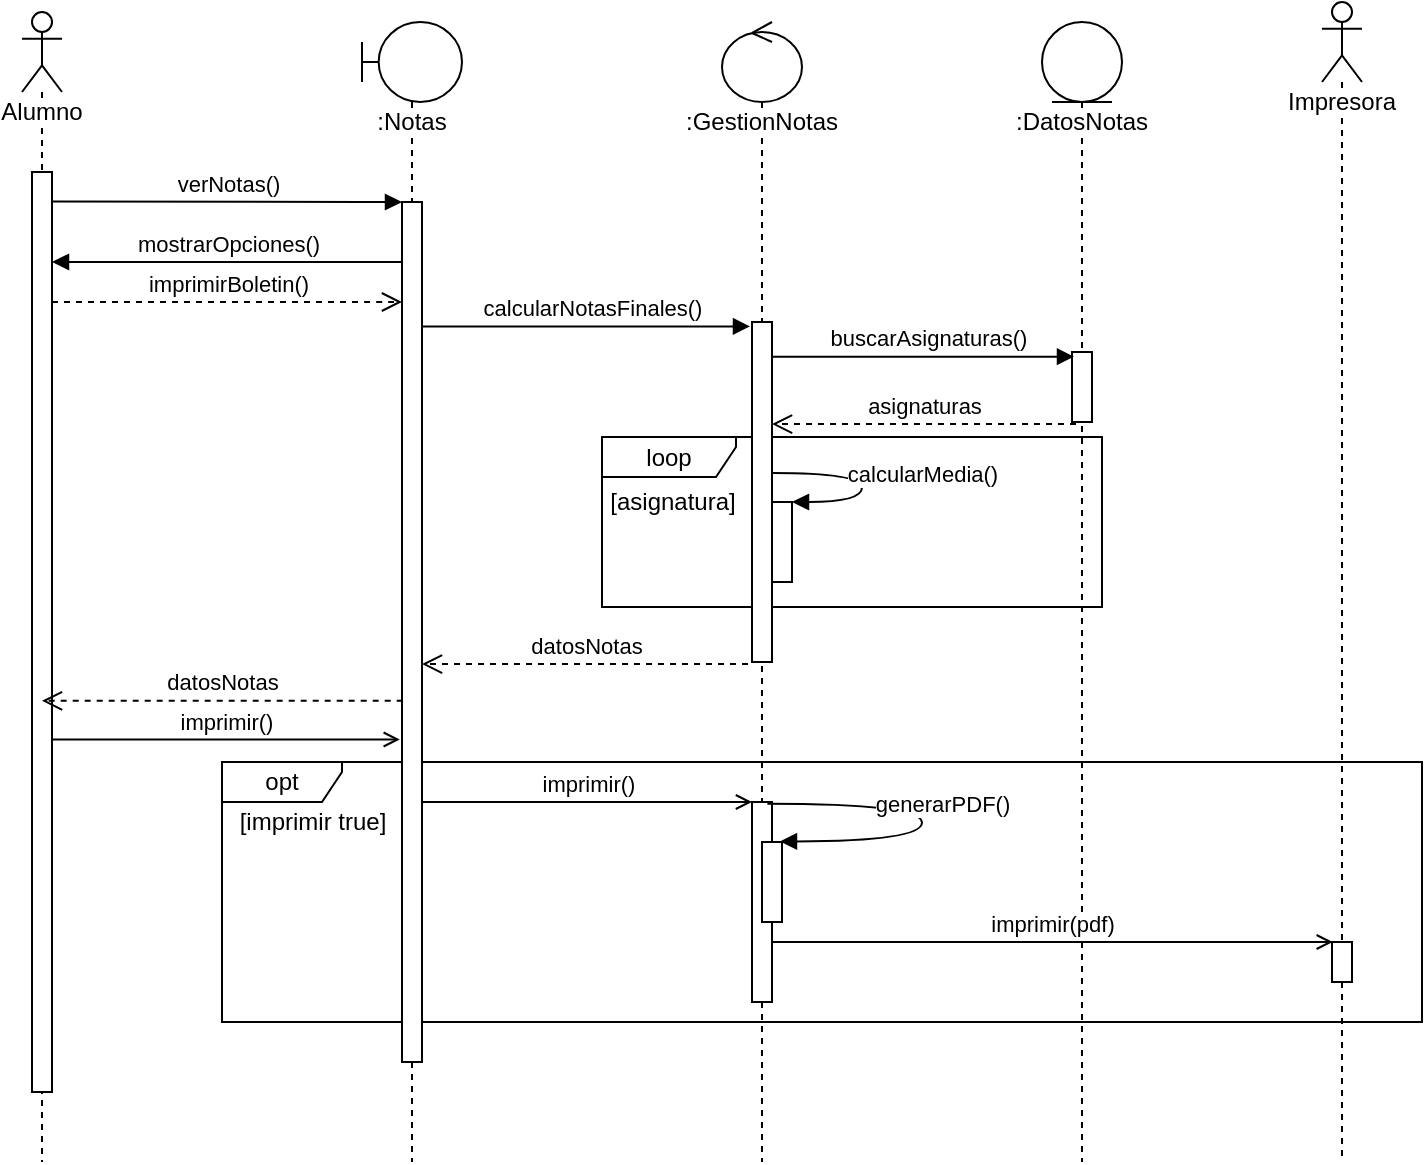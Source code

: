 <mxfile version="12.6.5" type="device" pages="3"><diagram id="PI167WKQKu4O7Ib9O8FE" name="Imprimir Boletín"><mxGraphModel dx="852" dy="494" grid="1" gridSize="10" guides="1" tooltips="1" connect="1" arrows="1" fold="1" page="1" pageScale="1" pageWidth="827" pageHeight="1169" math="0" shadow="0"><root><mxCell id="0"/><mxCell id="1" parent="0"/><mxCell id="1tXpv2zoBGIH3VDV6ssq-49" value="opt" style="shape=umlFrame;whiteSpace=wrap;html=1;width=60;height=20;" parent="1" vertex="1"><mxGeometry x="230" y="400" width="600" height="130" as="geometry"/></mxCell><mxCell id="1tXpv2zoBGIH3VDV6ssq-40" value="loop" style="shape=umlFrame;whiteSpace=wrap;html=1;width=67;height=20;" parent="1" vertex="1"><mxGeometry x="420" y="237.5" width="250" height="85" as="geometry"/></mxCell><mxCell id="1tXpv2zoBGIH3VDV6ssq-25" value="Alumno" style="shape=umlLifeline;participant=umlActor;perimeter=lifelinePerimeter;whiteSpace=wrap;html=1;container=1;collapsible=0;recursiveResize=0;verticalAlign=top;spacingTop=36;labelBackgroundColor=#ffffff;outlineConnect=0;" parent="1" vertex="1"><mxGeometry x="130" y="25" width="20" height="575" as="geometry"/></mxCell><mxCell id="1tXpv2zoBGIH3VDV6ssq-30" value="" style="html=1;points=[];perimeter=orthogonalPerimeter;" parent="1tXpv2zoBGIH3VDV6ssq-25" vertex="1"><mxGeometry x="5" y="80" width="10" height="460" as="geometry"/></mxCell><mxCell id="1tXpv2zoBGIH3VDV6ssq-26" value="Impresora" style="shape=umlLifeline;participant=umlActor;perimeter=lifelinePerimeter;whiteSpace=wrap;html=1;container=1;collapsible=0;recursiveResize=0;verticalAlign=top;spacingTop=36;labelBackgroundColor=#ffffff;outlineConnect=0;" parent="1" vertex="1"><mxGeometry x="780" y="20" width="20" height="580" as="geometry"/></mxCell><mxCell id="1tXpv2zoBGIH3VDV6ssq-53" value="" style="html=1;points=[];perimeter=orthogonalPerimeter;" parent="1tXpv2zoBGIH3VDV6ssq-26" vertex="1"><mxGeometry x="5" y="470" width="10" height="20" as="geometry"/></mxCell><mxCell id="1tXpv2zoBGIH3VDV6ssq-27" value=":Notas" style="shape=umlLifeline;participant=umlBoundary;perimeter=lifelinePerimeter;whiteSpace=wrap;html=1;container=1;collapsible=0;recursiveResize=0;verticalAlign=top;spacingTop=36;labelBackgroundColor=#ffffff;outlineConnect=0;" parent="1" vertex="1"><mxGeometry x="300" y="30" width="50" height="570" as="geometry"/></mxCell><mxCell id="1tXpv2zoBGIH3VDV6ssq-31" value="" style="html=1;points=[];perimeter=orthogonalPerimeter;" parent="1tXpv2zoBGIH3VDV6ssq-27" vertex="1"><mxGeometry x="20" y="90" width="10" height="430" as="geometry"/></mxCell><mxCell id="1tXpv2zoBGIH3VDV6ssq-28" value=":GestionNotas" style="shape=umlLifeline;participant=umlControl;perimeter=lifelinePerimeter;whiteSpace=wrap;html=1;container=1;collapsible=0;recursiveResize=0;verticalAlign=top;spacingTop=36;labelBackgroundColor=#ffffff;outlineConnect=0;" parent="1" vertex="1"><mxGeometry x="480" y="30" width="40" height="570" as="geometry"/></mxCell><mxCell id="1tXpv2zoBGIH3VDV6ssq-35" value="" style="html=1;points=[];perimeter=orthogonalPerimeter;" parent="1tXpv2zoBGIH3VDV6ssq-28" vertex="1"><mxGeometry x="15" y="150" width="10" height="170" as="geometry"/></mxCell><mxCell id="1tXpv2zoBGIH3VDV6ssq-42" value="" style="html=1;points=[];perimeter=orthogonalPerimeter;" parent="1tXpv2zoBGIH3VDV6ssq-28" vertex="1"><mxGeometry x="25" y="240" width="10" height="40" as="geometry"/></mxCell><mxCell id="1tXpv2zoBGIH3VDV6ssq-43" value="calcularMedia()" style="html=1;verticalAlign=bottom;endArrow=block;exitX=1.029;exitY=0.444;exitDx=0;exitDy=0;exitPerimeter=0;edgeStyle=orthogonalEdgeStyle;curved=1;" parent="1tXpv2zoBGIH3VDV6ssq-28" source="1tXpv2zoBGIH3VDV6ssq-35" target="1tXpv2zoBGIH3VDV6ssq-42" edge="1"><mxGeometry x="0.257" y="-30" width="80" relative="1" as="geometry"><mxPoint x="-96" y="231" as="sourcePoint"/><mxPoint x="-390" y="430" as="targetPoint"/><Array as="points"><mxPoint x="70" y="225"/><mxPoint x="70" y="240"/></Array><mxPoint x="30" y="25" as="offset"/></mxGeometry></mxCell><mxCell id="1tXpv2zoBGIH3VDV6ssq-51" value="" style="html=1;points=[];perimeter=orthogonalPerimeter;" parent="1tXpv2zoBGIH3VDV6ssq-28" vertex="1"><mxGeometry x="15" y="390" width="10" height="100" as="geometry"/></mxCell><mxCell id="1tXpv2zoBGIH3VDV6ssq-29" value=":DatosNotas" style="shape=umlLifeline;participant=umlEntity;perimeter=lifelinePerimeter;whiteSpace=wrap;html=1;container=1;collapsible=0;recursiveResize=0;verticalAlign=top;spacingTop=36;labelBackgroundColor=#ffffff;outlineConnect=0;" parent="1" vertex="1"><mxGeometry x="640" y="30" width="40" height="570" as="geometry"/></mxCell><mxCell id="1tXpv2zoBGIH3VDV6ssq-37" value="" style="html=1;points=[];perimeter=orthogonalPerimeter;" parent="1tXpv2zoBGIH3VDV6ssq-29" vertex="1"><mxGeometry x="15" y="165" width="10" height="35" as="geometry"/></mxCell><mxCell id="1tXpv2zoBGIH3VDV6ssq-32" value="verNotas()" style="html=1;verticalAlign=bottom;endArrow=block;exitX=1.006;exitY=0.032;exitDx=0;exitDy=0;exitPerimeter=0;" parent="1" source="1tXpv2zoBGIH3VDV6ssq-30" target="1tXpv2zoBGIH3VDV6ssq-31" edge="1"><mxGeometry width="80" relative="1" as="geometry"><mxPoint x="10" y="460" as="sourcePoint"/><mxPoint x="195" y="118" as="targetPoint"/><Array as="points"><mxPoint x="310" y="120"/></Array></mxGeometry></mxCell><mxCell id="1tXpv2zoBGIH3VDV6ssq-33" value="mostrarOpciones()" style="html=1;verticalAlign=bottom;endArrow=block;" parent="1" source="1tXpv2zoBGIH3VDV6ssq-31" target="1tXpv2zoBGIH3VDV6ssq-30" edge="1"><mxGeometry width="80" relative="1" as="geometry"><mxPoint x="10" y="460" as="sourcePoint"/><mxPoint x="90" y="460" as="targetPoint"/><Array as="points"><mxPoint x="320" y="150"/></Array></mxGeometry></mxCell><mxCell id="1tXpv2zoBGIH3VDV6ssq-34" value="imprimirBoletin()" style="html=1;verticalAlign=bottom;endArrow=open;dashed=1;endSize=8;" parent="1" source="1tXpv2zoBGIH3VDV6ssq-30" target="1tXpv2zoBGIH3VDV6ssq-31" edge="1"><mxGeometry relative="1" as="geometry"><mxPoint x="90" y="460" as="sourcePoint"/><mxPoint x="10" y="460" as="targetPoint"/><Array as="points"><mxPoint x="310" y="170"/></Array></mxGeometry></mxCell><mxCell id="1tXpv2zoBGIH3VDV6ssq-36" value="calcularNotasFinales()" style="html=1;verticalAlign=bottom;endArrow=block;entryX=-0.1;entryY=0.013;entryDx=0;entryDy=0;entryPerimeter=0;" parent="1" source="1tXpv2zoBGIH3VDV6ssq-31" target="1tXpv2zoBGIH3VDV6ssq-35" edge="1"><mxGeometry x="0.035" width="80" relative="1" as="geometry"><mxPoint x="10" y="460" as="sourcePoint"/><mxPoint x="90" y="460" as="targetPoint"/><mxPoint as="offset"/></mxGeometry></mxCell><mxCell id="1tXpv2zoBGIH3VDV6ssq-38" value="buscarAsignaturas()" style="html=1;verticalAlign=bottom;endArrow=block;entryX=0.1;entryY=0.067;entryDx=0;entryDy=0;entryPerimeter=0;" parent="1" source="1tXpv2zoBGIH3VDV6ssq-35" target="1tXpv2zoBGIH3VDV6ssq-37" edge="1"><mxGeometry x="0.035" width="80" relative="1" as="geometry"><mxPoint x="380" y="200.0" as="sourcePoint"/><mxPoint x="554" y="200.0" as="targetPoint"/><mxPoint as="offset"/></mxGeometry></mxCell><mxCell id="1tXpv2zoBGIH3VDV6ssq-39" value="asignaturas" style="html=1;verticalAlign=bottom;endArrow=open;dashed=1;endSize=8;exitX=0.2;exitY=1.029;exitDx=0;exitDy=0;exitPerimeter=0;" parent="1" source="1tXpv2zoBGIH3VDV6ssq-37" target="1tXpv2zoBGIH3VDV6ssq-35" edge="1"><mxGeometry relative="1" as="geometry"><mxPoint x="90" y="460" as="sourcePoint"/><mxPoint x="10" y="460" as="targetPoint"/></mxGeometry></mxCell><mxCell id="1tXpv2zoBGIH3VDV6ssq-41" value="[asignatura]" style="text;html=1;align=center;verticalAlign=middle;resizable=0;points=[];autosize=1;" parent="1" vertex="1"><mxGeometry x="415" y="260" width="80" height="20" as="geometry"/></mxCell><mxCell id="1tXpv2zoBGIH3VDV6ssq-44" value="datosNotas" style="html=1;verticalAlign=bottom;endArrow=open;dashed=1;endSize=8;exitX=-0.2;exitY=1.006;exitDx=0;exitDy=0;exitPerimeter=0;" parent="1" source="1tXpv2zoBGIH3VDV6ssq-35" target="1tXpv2zoBGIH3VDV6ssq-31" edge="1"><mxGeometry relative="1" as="geometry"><mxPoint x="90" y="460" as="sourcePoint"/><mxPoint x="10" y="460" as="targetPoint"/></mxGeometry></mxCell><mxCell id="1tXpv2zoBGIH3VDV6ssq-45" value="datosNotas" style="html=1;verticalAlign=bottom;endArrow=open;dashed=1;endSize=8;exitX=0.035;exitY=0.58;exitDx=0;exitDy=0;exitPerimeter=0;" parent="1" source="1tXpv2zoBGIH3VDV6ssq-31" target="1tXpv2zoBGIH3VDV6ssq-25" edge="1"><mxGeometry relative="1" as="geometry"><mxPoint x="193" y="361.02" as="sourcePoint"/><mxPoint x="20" y="361.02" as="targetPoint"/></mxGeometry></mxCell><mxCell id="1tXpv2zoBGIH3VDV6ssq-46" value="imprimir()" style="html=1;verticalAlign=bottom;endArrow=open;endFill=0;entryX=-0.11;entryY=0.625;entryDx=0;entryDy=0;entryPerimeter=0;" parent="1" source="1tXpv2zoBGIH3VDV6ssq-30" target="1tXpv2zoBGIH3VDV6ssq-31" edge="1"><mxGeometry width="80" relative="1" as="geometry"><mxPoint x="10" y="510" as="sourcePoint"/><mxPoint x="90" y="510" as="targetPoint"/></mxGeometry></mxCell><mxCell id="1tXpv2zoBGIH3VDV6ssq-50" value="[imprimir true]" style="text;html=1;align=center;verticalAlign=middle;resizable=0;points=[];autosize=1;" parent="1" vertex="1"><mxGeometry x="230" y="420" width="90" height="20" as="geometry"/></mxCell><mxCell id="1tXpv2zoBGIH3VDV6ssq-52" value="imprimir()" style="html=1;verticalAlign=bottom;endArrow=open;endFill=0;" parent="1" source="1tXpv2zoBGIH3VDV6ssq-31" edge="1"><mxGeometry width="80" relative="1" as="geometry"><mxPoint x="321.82" y="420.0" as="sourcePoint"/><mxPoint x="495" y="420.0" as="targetPoint"/></mxGeometry></mxCell><mxCell id="1tXpv2zoBGIH3VDV6ssq-54" value="imprimir(pdf)" style="html=1;verticalAlign=bottom;endArrow=open;entryX=0.04;entryY=0;entryDx=0;entryDy=0;entryPerimeter=0;endFill=0;" parent="1" source="1tXpv2zoBGIH3VDV6ssq-51" target="1tXpv2zoBGIH3VDV6ssq-53" edge="1"><mxGeometry width="80" relative="1" as="geometry"><mxPoint x="615" y="430" as="sourcePoint"/><mxPoint x="780" y="430" as="targetPoint"/></mxGeometry></mxCell><mxCell id="1tXpv2zoBGIH3VDV6ssq-55" value="" style="html=1;points=[];perimeter=orthogonalPerimeter;" parent="1" vertex="1"><mxGeometry x="500" y="440" width="10" height="40" as="geometry"/></mxCell><mxCell id="1tXpv2zoBGIH3VDV6ssq-57" value="generarPDF()" style="html=1;verticalAlign=bottom;endArrow=block;edgeStyle=orthogonalEdgeStyle;curved=1;exitX=0.771;exitY=0.009;exitDx=0;exitDy=0;exitPerimeter=0;entryX=0.9;entryY=-0.007;entryDx=0;entryDy=0;entryPerimeter=0;" parent="1" source="1tXpv2zoBGIH3VDV6ssq-51" target="1tXpv2zoBGIH3VDV6ssq-55" edge="1"><mxGeometry x="-0.075" y="-13" width="80" relative="1" as="geometry"><mxPoint x="510" y="620" as="sourcePoint"/><mxPoint x="590" y="620" as="targetPoint"/><Array as="points"><mxPoint x="580" y="421"/><mxPoint x="580" y="440"/></Array><mxPoint x="23" y="9" as="offset"/></mxGeometry></mxCell></root></mxGraphModel></diagram><diagram id="XgOnHnHGEoxFVU4pF57Y" name="Opciones de crédito"><mxGraphModel dx="528" dy="243" grid="1" gridSize="10" guides="1" tooltips="1" connect="1" arrows="1" fold="1" page="1" pageScale="1" pageWidth="827" pageHeight="1169" math="0" shadow="0"><root><mxCell id="hey8quAZrdMlE6MjFuI3-0"/><mxCell id="hey8quAZrdMlE6MjFuI3-1" parent="hey8quAZrdMlE6MjFuI3-0"/><mxCell id="hey8quAZrdMlE6MjFuI3-14" value="alt" style="shape=umlFrame;whiteSpace=wrap;html=1;width=60;height=20;fillColor=#0050ef;strokeColor=#001DBC;fontColor=#ffffff;" parent="hey8quAZrdMlE6MjFuI3-1" vertex="1"><mxGeometry x="20" y="180" width="770" height="260" as="geometry"/></mxCell><mxCell id="hey8quAZrdMlE6MjFuI3-21" value="alt" style="shape=umlFrame;whiteSpace=wrap;html=1;width=70;height=15;fillColor=#008a00;strokeColor=#005700;fontColor=#ffffff;" parent="hey8quAZrdMlE6MjFuI3-1" vertex="1"><mxGeometry x="30" y="240" width="430" height="120" as="geometry"/></mxCell><mxCell id="hey8quAZrdMlE6MjFuI3-2" value="Usuario" style="shape=umlLifeline;participant=umlActor;perimeter=lifelinePerimeter;whiteSpace=wrap;html=1;container=1;collapsible=0;recursiveResize=0;verticalAlign=top;spacingTop=36;labelBackgroundColor=#ffffff;outlineConnect=0;" parent="hey8quAZrdMlE6MjFuI3-1" vertex="1"><mxGeometry x="130" y="40" width="20" height="520" as="geometry"/></mxCell><mxCell id="hey8quAZrdMlE6MjFuI3-6" value="" style="html=1;points=[];perimeter=orthogonalPerimeter;" parent="hey8quAZrdMlE6MjFuI3-2" vertex="1"><mxGeometry x="5" y="80" width="10" height="350" as="geometry"/></mxCell><mxCell id="hey8quAZrdMlE6MjFuI3-3" value="SolicitarCredito" style="shape=umlLifeline;participant=umlBoundary;perimeter=lifelinePerimeter;whiteSpace=wrap;html=1;container=1;collapsible=0;recursiveResize=0;verticalAlign=top;spacingTop=36;labelBackgroundColor=#ffffff;outlineConnect=0;" parent="hey8quAZrdMlE6MjFuI3-1" vertex="1"><mxGeometry x="240" y="40" width="50" height="520" as="geometry"/></mxCell><mxCell id="hey8quAZrdMlE6MjFuI3-7" value="" style="html=1;points=[];perimeter=orthogonalPerimeter;" parent="hey8quAZrdMlE6MjFuI3-3" vertex="1"><mxGeometry x="20" y="90" width="10" height="340" as="geometry"/></mxCell><mxCell id="hey8quAZrdMlE6MjFuI3-4" value=":GestorPrestamos" style="shape=umlLifeline;participant=umlControl;perimeter=lifelinePerimeter;whiteSpace=wrap;html=1;container=1;collapsible=0;recursiveResize=0;verticalAlign=top;spacingTop=36;labelBackgroundColor=#ffffff;outlineConnect=0;" parent="hey8quAZrdMlE6MjFuI3-1" vertex="1"><mxGeometry x="400" y="40" width="40" height="520" as="geometry"/></mxCell><mxCell id="hey8quAZrdMlE6MjFuI3-9" value="" style="html=1;points=[];perimeter=orthogonalPerimeter;" parent="hey8quAZrdMlE6MjFuI3-4" vertex="1"><mxGeometry x="15" y="100" width="10" height="310" as="geometry"/></mxCell><mxCell id="hey8quAZrdMlE6MjFuI3-5" value=":DatosCliente" style="shape=umlLifeline;participant=umlEntity;perimeter=lifelinePerimeter;whiteSpace=wrap;html=1;container=1;collapsible=0;recursiveResize=0;verticalAlign=top;spacingTop=36;labelBackgroundColor=#ffffff;outlineConnect=0;" parent="hey8quAZrdMlE6MjFuI3-1" vertex="1"><mxGeometry x="560" y="40" width="40" height="520" as="geometry"/></mxCell><mxCell id="hey8quAZrdMlE6MjFuI3-11" value="" style="html=1;points=[];perimeter=orthogonalPerimeter;" parent="hey8quAZrdMlE6MjFuI3-5" vertex="1"><mxGeometry x="15" y="110" width="10" height="20" as="geometry"/></mxCell><mxCell id="hey8quAZrdMlE6MjFuI3-8" value="solicitarCredito()" style="html=1;verticalAlign=bottom;endArrow=block;exitX=1.476;exitY=0.037;exitDx=0;exitDy=0;exitPerimeter=0;" parent="hey8quAZrdMlE6MjFuI3-1" source="hey8quAZrdMlE6MjFuI3-6" target="hey8quAZrdMlE6MjFuI3-7" edge="1"><mxGeometry width="80" relative="1" as="geometry"><mxPoint x="120" y="500" as="sourcePoint"/><mxPoint x="200" y="500" as="targetPoint"/></mxGeometry></mxCell><mxCell id="hey8quAZrdMlE6MjFuI3-10" value="buscarOpcionesMenu()" style="html=1;verticalAlign=bottom;endArrow=block;exitX=1.329;exitY=0.031;exitDx=0;exitDy=0;exitPerimeter=0;" parent="hey8quAZrdMlE6MjFuI3-1" source="hey8quAZrdMlE6MjFuI3-7" target="hey8quAZrdMlE6MjFuI3-9" edge="1"><mxGeometry width="80" relative="1" as="geometry"><mxPoint x="120" y="500" as="sourcePoint"/><mxPoint x="200" y="500" as="targetPoint"/></mxGeometry></mxCell><mxCell id="hey8quAZrdMlE6MjFuI3-12" value="verAntiguedad()" style="html=1;verticalAlign=bottom;endArrow=block;entryX=0.535;entryY=0.038;entryDx=0;entryDy=0;entryPerimeter=0;exitX=1.033;exitY=0.036;exitDx=0;exitDy=0;exitPerimeter=0;" parent="hey8quAZrdMlE6MjFuI3-1" source="hey8quAZrdMlE6MjFuI3-9" target="hey8quAZrdMlE6MjFuI3-11" edge="1"><mxGeometry width="80" relative="1" as="geometry"><mxPoint x="420" y="151" as="sourcePoint"/><mxPoint x="425" y="150.23" as="targetPoint"/></mxGeometry></mxCell><mxCell id="hey8quAZrdMlE6MjFuI3-13" value="antiguedad" style="html=1;verticalAlign=bottom;endArrow=open;dashed=1;endSize=8;exitX=0.653;exitY=1.019;exitDx=0;exitDy=0;exitPerimeter=0;" parent="hey8quAZrdMlE6MjFuI3-1" source="hey8quAZrdMlE6MjFuI3-11" target="hey8quAZrdMlE6MjFuI3-9" edge="1"><mxGeometry x="-0.086" relative="1" as="geometry"><mxPoint x="570" y="190" as="sourcePoint"/><mxPoint x="490" y="190" as="targetPoint"/><mxPoint as="offset"/></mxGeometry></mxCell><mxCell id="hey8quAZrdMlE6MjFuI3-15" value="[antiguedad &amp;lt; 10]" style="text;html=1;align=center;verticalAlign=middle;resizable=0;points=[];autosize=1;fillColor=#0050ef;strokeColor=#001DBC;fontColor=#ffffff;" parent="hey8quAZrdMlE6MjFuI3-1" vertex="1"><mxGeometry x="25" y="210" width="110" height="20" as="geometry"/></mxCell><mxCell id="hey8quAZrdMlE6MjFuI3-16" value="SistemaMorosos" style="shape=umlLifeline;participant=umlActor;perimeter=lifelinePerimeter;whiteSpace=wrap;html=1;container=1;collapsible=0;recursiveResize=0;verticalAlign=top;spacingTop=36;labelBackgroundColor=#ffffff;outlineConnect=0;" parent="hey8quAZrdMlE6MjFuI3-1" vertex="1"><mxGeometry x="740" y="40" width="20" height="520" as="geometry"/></mxCell><mxCell id="hey8quAZrdMlE6MjFuI3-17" value="" style="html=1;points=[];perimeter=orthogonalPerimeter;" parent="hey8quAZrdMlE6MjFuI3-16" vertex="1"><mxGeometry x="5" y="160" width="10" height="30" as="geometry"/></mxCell><mxCell id="hey8quAZrdMlE6MjFuI3-18" value="historialDeudas()" style="html=1;verticalAlign=bottom;endArrow=block;" parent="hey8quAZrdMlE6MjFuI3-1" source="hey8quAZrdMlE6MjFuI3-9" target="hey8quAZrdMlE6MjFuI3-17" edge="1"><mxGeometry width="80" relative="1" as="geometry"><mxPoint x="120" y="500" as="sourcePoint"/><mxPoint x="200" y="500" as="targetPoint"/><Array as="points"><mxPoint x="720" y="200"/></Array></mxGeometry></mxCell><mxCell id="hey8quAZrdMlE6MjFuI3-20" value="deudas" style="html=1;verticalAlign=bottom;endArrow=open;dashed=1;endSize=8;" parent="hey8quAZrdMlE6MjFuI3-1" source="hey8quAZrdMlE6MjFuI3-17" target="hey8quAZrdMlE6MjFuI3-9" edge="1"><mxGeometry relative="1" as="geometry"><mxPoint x="200" y="500" as="sourcePoint"/><mxPoint x="120" y="500" as="targetPoint"/><Array as="points"><mxPoint x="440" y="230"/></Array></mxGeometry></mxCell><mxCell id="hey8quAZrdMlE6MjFuI3-22" value="[deudas &amp;gt; 5000]" style="text;html=1;align=center;verticalAlign=middle;resizable=0;points=[];autosize=1;fillColor=#008a00;strokeColor=#005700;fontColor=#ffffff;" parent="hey8quAZrdMlE6MjFuI3-1" vertex="1"><mxGeometry x="30" y="257" width="100" height="20" as="geometry"/></mxCell><mxCell id="hey8quAZrdMlE6MjFuI3-23" value="mensajeDeudas" style="html=1;verticalAlign=bottom;endArrow=open;dashed=1;endFill=0;" parent="hey8quAZrdMlE6MjFuI3-1" source="hey8quAZrdMlE6MjFuI3-9" target="hey8quAZrdMlE6MjFuI3-7" edge="1"><mxGeometry width="80" relative="1" as="geometry"><mxPoint x="20" y="500" as="sourcePoint"/><mxPoint x="100" y="500" as="targetPoint"/><Array as="points"><mxPoint x="400" y="260"/></Array></mxGeometry></mxCell><mxCell id="hey8quAZrdMlE6MjFuI3-25" value="antiguedad" style="html=1;verticalAlign=bottom;endArrow=open;dashed=1;endSize=8;exitX=0.1;exitY=0.544;exitDx=0;exitDy=0;exitPerimeter=0;" parent="hey8quAZrdMlE6MjFuI3-1" source="hey8quAZrdMlE6MjFuI3-9" target="hey8quAZrdMlE6MjFuI3-7" edge="1"><mxGeometry relative="1" as="geometry"><mxPoint x="100" y="500" as="sourcePoint"/><mxPoint x="20" y="500" as="targetPoint"/></mxGeometry></mxCell><mxCell id="hey8quAZrdMlE6MjFuI3-28" value="menuReducido()" style="html=1;verticalAlign=bottom;endArrow=block;edgeStyle=orthogonalEdgeStyle;curved=1;exitX=0.967;exitY=0.547;exitDx=0;exitDy=0;exitPerimeter=0;entryX=0.89;entryY=0.088;entryDx=0;entryDy=0;entryPerimeter=0;" parent="hey8quAZrdMlE6MjFuI3-1" source="hey8quAZrdMlE6MjFuI3-7" edge="1" target="XWoRK-NU-CpqiM_3bQkz-4"><mxGeometry x="0.322" y="-40" width="80" relative="1" as="geometry"><mxPoint x="40" y="500" as="sourcePoint"/><mxPoint x="279" y="390" as="targetPoint"/><Array as="points"><mxPoint x="300" y="316"/><mxPoint x="300" y="327"/></Array><mxPoint x="40" y="40" as="offset"/></mxGeometry></mxCell><mxCell id="hey8quAZrdMlE6MjFuI3-29" value="menu" style="html=1;verticalAlign=bottom;endArrow=open;dashed=1;endSize=8;" parent="hey8quAZrdMlE6MjFuI3-1" source="hey8quAZrdMlE6MjFuI3-7" target="hey8quAZrdMlE6MjFuI3-6" edge="1"><mxGeometry relative="1" as="geometry"><mxPoint x="100" y="500" as="sourcePoint"/><mxPoint x="20" y="500" as="targetPoint"/><Array as="points"><mxPoint x="230" y="350"/></Array></mxGeometry></mxCell><mxCell id="XWoRK-NU-CpqiM_3bQkz-3" value="[en otro caso]" style="text;html=1;align=center;verticalAlign=middle;resizable=0;points=[];autosize=1;fillColor=#008a00;strokeColor=#005700;fontColor=#ffffff;" vertex="1" parent="hey8quAZrdMlE6MjFuI3-1"><mxGeometry x="30" y="305" width="90" height="20" as="geometry"/></mxCell><mxCell id="XWoRK-NU-CpqiM_3bQkz-4" value="" style="html=1;points=[];perimeter=orthogonalPerimeter;" vertex="1" parent="hey8quAZrdMlE6MjFuI3-1"><mxGeometry x="270" y="325" width="10" height="20" as="geometry"/></mxCell><mxCell id="XWoRK-NU-CpqiM_3bQkz-5" value="[en otro caso]" style="text;html=1;align=center;verticalAlign=middle;resizable=0;points=[];autosize=1;fillColor=#0050ef;strokeColor=#001DBC;fontColor=#ffffff;" vertex="1" parent="hey8quAZrdMlE6MjFuI3-1"><mxGeometry x="30" y="370" width="90" height="20" as="geometry"/></mxCell><mxCell id="XWoRK-NU-CpqiM_3bQkz-6" value="" style="line;strokeWidth=1;fillColor=#0050ef;align=left;verticalAlign=middle;spacingTop=-1;spacingLeft=3;spacingRight=3;rotatable=0;labelPosition=right;points=[];portConstraint=eastwest;dashed=1;strokeColor=#001DBC;fontColor=#ffffff;" vertex="1" parent="hey8quAZrdMlE6MjFuI3-1"><mxGeometry x="20" y="360" width="770" height="8" as="geometry"/></mxCell><mxCell id="XWoRK-NU-CpqiM_3bQkz-2" value="" style="line;strokeWidth=1;fillColor=#008a00;align=left;verticalAlign=middle;spacingTop=-1;spacingLeft=3;spacingRight=3;rotatable=0;labelPosition=right;points=[];portConstraint=eastwest;dashed=1;strokeColor=#005700;fontColor=#ffffff;" vertex="1" parent="hey8quAZrdMlE6MjFuI3-1"><mxGeometry x="30" y="270" width="430" height="28" as="geometry"/></mxCell><mxCell id="XWoRK-NU-CpqiM_3bQkz-7" value="mensajeDeudas" style="html=1;verticalAlign=bottom;endArrow=open;dashed=1;endFill=0;entryX=1.124;entryY=0.431;entryDx=0;entryDy=0;entryPerimeter=0;" edge="1" parent="hey8quAZrdMlE6MjFuI3-1" target="hey8quAZrdMlE6MjFuI3-6"><mxGeometry width="80" relative="1" as="geometry"><mxPoint x="260" y="271" as="sourcePoint"/><mxPoint x="145" y="279.94" as="targetPoint"/></mxGeometry></mxCell><mxCell id="XWoRK-NU-CpqiM_3bQkz-8" value="antiguedad" style="html=1;verticalAlign=bottom;endArrow=open;dashed=1;endSize=8;" edge="1" parent="hey8quAZrdMlE6MjFuI3-1" source="hey8quAZrdMlE6MjFuI3-9"><mxGeometry relative="1" as="geometry"><mxPoint x="416" y="379.66" as="sourcePoint"/><mxPoint x="270" y="379.66" as="targetPoint"/></mxGeometry></mxCell><mxCell id="XWoRK-NU-CpqiM_3bQkz-9" value="" style="html=1;points=[];perimeter=orthogonalPerimeter;" vertex="1" parent="hey8quAZrdMlE6MjFuI3-1"><mxGeometry x="270" y="400" width="10" height="20" as="geometry"/></mxCell><mxCell id="XWoRK-NU-CpqiM_3bQkz-10" value="menuCompleto()" style="html=1;verticalAlign=bottom;endArrow=block;edgeStyle=orthogonalEdgeStyle;curved=1;exitX=0.967;exitY=0.547;exitDx=0;exitDy=0;exitPerimeter=0;entryX=0.89;entryY=0.088;entryDx=0;entryDy=0;entryPerimeter=0;" edge="1" parent="hey8quAZrdMlE6MjFuI3-1"><mxGeometry x="0.322" y="-40" width="80" relative="1" as="geometry"><mxPoint x="270.0" y="389.15" as="sourcePoint"/><mxPoint x="279.23" y="399.93" as="targetPoint"/><Array as="points"><mxPoint x="300.33" y="389.17"/><mxPoint x="300.33" y="400.17"/></Array><mxPoint x="40" y="40" as="offset"/></mxGeometry></mxCell><mxCell id="XWoRK-NU-CpqiM_3bQkz-11" value="menu" style="html=1;verticalAlign=bottom;endArrow=open;dashed=1;endSize=8;exitX=0.152;exitY=0.895;exitDx=0;exitDy=0;exitPerimeter=0;" edge="1" parent="hey8quAZrdMlE6MjFuI3-1" source="hey8quAZrdMlE6MjFuI3-7" target="hey8quAZrdMlE6MjFuI3-6"><mxGeometry relative="1" as="geometry"><mxPoint x="265" y="420" as="sourcePoint"/><mxPoint x="150" y="420" as="targetPoint"/></mxGeometry></mxCell></root></mxGraphModel></diagram><diagram id="Iw-Bi8clFG5glqZqbOhn" name="Despertador digital"><mxGraphModel dx="1002" dy="581" grid="1" gridSize="10" guides="1" tooltips="1" connect="1" arrows="1" fold="1" page="1" pageScale="1" pageWidth="827" pageHeight="1169" math="0" shadow="0"><root><mxCell id="4X58KX8JfwU8usnq3Xzu-0"/><mxCell id="4X58KX8JfwU8usnq3Xzu-1" parent="4X58KX8JfwU8usnq3Xzu-0"/><mxCell id="4X58KX8JfwU8usnq3Xzu-14" value="alt" style="shape=umlFrame;whiteSpace=wrap;html=1;width=60;height=15;fillColor=#0050ef;strokeColor=#001DBC;fontColor=#ffffff;" vertex="1" parent="4X58KX8JfwU8usnq3Xzu-1"><mxGeometry x="10" y="180" width="610" height="260" as="geometry"/></mxCell><mxCell id="4X58KX8JfwU8usnq3Xzu-2" value="Temporizador" style="shape=umlLifeline;participant=umlActor;perimeter=lifelinePerimeter;whiteSpace=wrap;html=1;container=1;collapsible=0;recursiveResize=0;verticalAlign=top;spacingTop=36;labelBackgroundColor=#ffffff;outlineConnect=0;" vertex="1" parent="4X58KX8JfwU8usnq3Xzu-1"><mxGeometry x="280" y="40" width="20" height="480" as="geometry"/></mxCell><mxCell id="4X58KX8JfwU8usnq3Xzu-6" value="" style="html=1;points=[];perimeter=orthogonalPerimeter;" vertex="1" parent="4X58KX8JfwU8usnq3Xzu-2"><mxGeometry x="5" y="80" width="10" height="40" as="geometry"/></mxCell><mxCell id="4X58KX8JfwU8usnq3Xzu-3" value=":PantallaDigital" style="shape=umlLifeline;participant=umlBoundary;perimeter=lifelinePerimeter;whiteSpace=wrap;html=1;container=1;collapsible=0;recursiveResize=0;verticalAlign=top;spacingTop=36;labelBackgroundColor=#ffffff;outlineConnect=0;" vertex="1" parent="4X58KX8JfwU8usnq3Xzu-1"><mxGeometry x="430" y="40" width="50" height="480" as="geometry"/></mxCell><mxCell id="4X58KX8JfwU8usnq3Xzu-8" value="" style="html=1;points=[];perimeter=orthogonalPerimeter;" vertex="1" parent="4X58KX8JfwU8usnq3Xzu-3"><mxGeometry x="20" y="90" width="10" height="330" as="geometry"/></mxCell><mxCell id="4X58KX8JfwU8usnq3Xzu-30" value="" style="html=1;points=[];perimeter=orthogonalPerimeter;" vertex="1" parent="4X58KX8JfwU8usnq3Xzu-3"><mxGeometry x="25" y="270" width="10" height="28" as="geometry"/></mxCell><mxCell id="4X58KX8JfwU8usnq3Xzu-28" value="" style="html=1;points=[];perimeter=orthogonalPerimeter;" vertex="1" parent="4X58KX8JfwU8usnq3Xzu-3"><mxGeometry x="25" y="360" width="10" height="28" as="geometry"/></mxCell><mxCell id="4X58KX8JfwU8usnq3Xzu-29" value="Radio()" style="html=1;verticalAlign=bottom;endArrow=block;exitX=1.114;exitY=0.778;exitDx=0;exitDy=0;exitPerimeter=0;edgeStyle=orthogonalEdgeStyle;curved=1;entryX=0.967;entryY=-0.012;entryDx=0;entryDy=0;entryPerimeter=0;" edge="1" parent="4X58KX8JfwU8usnq3Xzu-3" source="4X58KX8JfwU8usnq3Xzu-8" target="4X58KX8JfwU8usnq3Xzu-28"><mxGeometry x="0.246" y="-20" width="80" relative="1" as="geometry"><mxPoint x="-420" y="500" as="sourcePoint"/><mxPoint x="-340" y="500" as="targetPoint"/><Array as="points"><mxPoint x="60" y="347"/><mxPoint x="60" y="360"/></Array><mxPoint x="20" y="20" as="offset"/></mxGeometry></mxCell><mxCell id="4X58KX8JfwU8usnq3Xzu-35" value="Luz()" style="html=1;verticalAlign=bottom;endArrow=block;edgeStyle=orthogonalEdgeStyle;curved=1;" edge="1" parent="4X58KX8JfwU8usnq3Xzu-3" source="4X58KX8JfwU8usnq3Xzu-8" target="4X58KX8JfwU8usnq3Xzu-30"><mxGeometry x="0.236" y="-16" width="80" relative="1" as="geometry"><mxPoint x="35" y="260.05" as="sourcePoint"/><mxPoint x="38.53" y="272.974" as="targetPoint"/><Array as="points"><mxPoint x="64" y="260"/><mxPoint x="64" y="273"/></Array><mxPoint x="16" y="16" as="offset"/></mxGeometry></mxCell><mxCell id="4X58KX8JfwU8usnq3Xzu-4" value=":DatosAlarmas" style="shape=umlLifeline;participant=umlEntity;perimeter=lifelinePerimeter;whiteSpace=wrap;html=1;container=1;collapsible=0;recursiveResize=0;verticalAlign=top;spacingTop=36;labelBackgroundColor=#ffffff;outlineConnect=0;" vertex="1" parent="4X58KX8JfwU8usnq3Xzu-1"><mxGeometry x="720" y="40" width="40" height="480" as="geometry"/></mxCell><mxCell id="4X58KX8JfwU8usnq3Xzu-11" value="" style="html=1;points=[];perimeter=orthogonalPerimeter;" vertex="1" parent="4X58KX8JfwU8usnq3Xzu-4"><mxGeometry x="15" y="110" width="10" height="20" as="geometry"/></mxCell><mxCell id="4X58KX8JfwU8usnq3Xzu-5" value=":Alarma" style="shape=umlLifeline;participant=umlControl;perimeter=lifelinePerimeter;whiteSpace=wrap;html=1;container=1;collapsible=0;recursiveResize=0;verticalAlign=top;spacingTop=36;labelBackgroundColor=#ffffff;outlineConnect=0;" vertex="1" parent="4X58KX8JfwU8usnq3Xzu-1"><mxGeometry x="560" y="40" width="40" height="480" as="geometry"/></mxCell><mxCell id="4X58KX8JfwU8usnq3Xzu-9" value="" style="html=1;points=[];perimeter=orthogonalPerimeter;" vertex="1" parent="4X58KX8JfwU8usnq3Xzu-5"><mxGeometry x="15" y="100" width="10" height="310" as="geometry"/></mxCell><mxCell id="4X58KX8JfwU8usnq3Xzu-7" value="desencadenarAlarma()" style="html=1;verticalAlign=bottom;endArrow=block;" edge="1" parent="4X58KX8JfwU8usnq3Xzu-1" source="4X58KX8JfwU8usnq3Xzu-6" target="4X58KX8JfwU8usnq3Xzu-8"><mxGeometry width="80" relative="1" as="geometry"><mxPoint x="140" y="360" as="sourcePoint"/><mxPoint x="130" y="370" as="targetPoint"/><Array as="points"><mxPoint x="430" y="130"/></Array></mxGeometry></mxCell><mxCell id="4X58KX8JfwU8usnq3Xzu-10" value="prepararAlarma()" style="html=1;verticalAlign=bottom;endArrow=block;" edge="1" parent="4X58KX8JfwU8usnq3Xzu-1" source="4X58KX8JfwU8usnq3Xzu-8" target="4X58KX8JfwU8usnq3Xzu-9"><mxGeometry width="80" relative="1" as="geometry"><mxPoint x="140" y="360" as="sourcePoint"/><mxPoint x="220" y="360" as="targetPoint"/><Array as="points"><mxPoint x="520" y="140"/></Array></mxGeometry></mxCell><mxCell id="4X58KX8JfwU8usnq3Xzu-12" value="opcionSeleccionada()" style="html=1;verticalAlign=bottom;endArrow=block;entryX=-0.083;entryY=0.044;entryDx=0;entryDy=0;entryPerimeter=0;" edge="1" parent="4X58KX8JfwU8usnq3Xzu-1" source="4X58KX8JfwU8usnq3Xzu-9" target="4X58KX8JfwU8usnq3Xzu-11"><mxGeometry width="80" relative="1" as="geometry"><mxPoint x="140" y="360" as="sourcePoint"/><mxPoint x="220" y="360" as="targetPoint"/></mxGeometry></mxCell><mxCell id="4X58KX8JfwU8usnq3Xzu-13" value="opcion" style="html=1;verticalAlign=bottom;endArrow=open;dashed=1;endSize=8;" edge="1" parent="4X58KX8JfwU8usnq3Xzu-1" source="4X58KX8JfwU8usnq3Xzu-11" target="4X58KX8JfwU8usnq3Xzu-9"><mxGeometry x="-0.128" relative="1" as="geometry"><mxPoint x="220" y="360" as="sourcePoint"/><mxPoint x="140" y="360" as="targetPoint"/><Array as="points"><mxPoint x="630" y="170"/></Array><mxPoint as="offset"/></mxGeometry></mxCell><mxCell id="4X58KX8JfwU8usnq3Xzu-15" value="Usuario" style="shape=umlLifeline;participant=umlActor;perimeter=lifelinePerimeter;whiteSpace=wrap;html=1;container=1;collapsible=0;recursiveResize=0;verticalAlign=top;spacingTop=36;labelBackgroundColor=#ffffff;outlineConnect=0;" vertex="1" parent="4X58KX8JfwU8usnq3Xzu-1"><mxGeometry x="100" y="40" width="20" height="480" as="geometry"/></mxCell><mxCell id="4X58KX8JfwU8usnq3Xzu-19" value="" style="html=1;points=[];perimeter=orthogonalPerimeter;" vertex="1" parent="4X58KX8JfwU8usnq3Xzu-15"><mxGeometry x="5" y="170" width="10" height="270" as="geometry"/></mxCell><mxCell id="4X58KX8JfwU8usnq3Xzu-16" value="[opcion ruido]" style="text;html=1;align=center;verticalAlign=middle;resizable=0;points=[];autosize=1;fillColor=#0050ef;strokeColor=#001DBC;fontColor=#ffffff;" vertex="1" parent="4X58KX8JfwU8usnq3Xzu-1"><mxGeometry x="10" y="200" width="90" height="20" as="geometry"/></mxCell><mxCell id="4X58KX8JfwU8usnq3Xzu-17" value="[opcion luz]" style="text;html=1;align=center;verticalAlign=middle;resizable=0;points=[];autosize=1;fillColor=#0050ef;strokeColor=#001DBC;fontColor=#ffffff;" vertex="1" parent="4X58KX8JfwU8usnq3Xzu-1"><mxGeometry x="10" y="280" width="80" height="20" as="geometry"/></mxCell><mxCell id="4X58KX8JfwU8usnq3Xzu-18" value="[opcion radio]" style="text;html=1;align=center;verticalAlign=middle;resizable=0;points=[];autosize=1;fillColor=#0050ef;strokeColor=#001DBC;fontColor=#ffffff;" vertex="1" parent="4X58KX8JfwU8usnq3Xzu-1"><mxGeometry x="10" y="360" width="90" height="20" as="geometry"/></mxCell><mxCell id="4X58KX8JfwU8usnq3Xzu-20" value="alarma" style="html=1;verticalAlign=bottom;endArrow=open;dashed=1;endFill=0;" edge="1" parent="4X58KX8JfwU8usnq3Xzu-1" source="4X58KX8JfwU8usnq3Xzu-9" target="4X58KX8JfwU8usnq3Xzu-8"><mxGeometry width="80" relative="1" as="geometry"><mxPoint x="10" y="540" as="sourcePoint"/><mxPoint x="90" y="540" as="targetPoint"/><Array as="points"><mxPoint x="490" y="200"/></Array></mxGeometry></mxCell><mxCell id="4X58KX8JfwU8usnq3Xzu-21" value="alarma" style="html=1;verticalAlign=bottom;endArrow=open;dashed=1;endFill=0;exitX=-0.167;exitY=0.375;exitDx=0;exitDy=0;exitPerimeter=0;" edge="1" parent="4X58KX8JfwU8usnq3Xzu-1" source="4X58KX8JfwU8usnq3Xzu-8" target="4X58KX8JfwU8usnq3Xzu-19"><mxGeometry width="80" relative="1" as="geometry"><mxPoint x="450" y="229" as="sourcePoint"/><mxPoint x="476.24" y="229.1" as="targetPoint"/></mxGeometry></mxCell><mxCell id="4X58KX8JfwU8usnq3Xzu-22" value="" style="line;strokeWidth=1;fillColor=#0050ef;align=left;verticalAlign=middle;spacingTop=-1;spacingLeft=3;spacingRight=3;rotatable=0;labelPosition=right;points=[];portConstraint=eastwest;dashed=1;strokeColor=#001DBC;fontColor=#ffffff;" vertex="1" parent="4X58KX8JfwU8usnq3Xzu-1"><mxGeometry x="10" y="260" width="610" height="8" as="geometry"/></mxCell><mxCell id="4X58KX8JfwU8usnq3Xzu-23" value="" style="line;strokeWidth=1;fillColor=#0050ef;align=left;verticalAlign=middle;spacingTop=-1;spacingLeft=3;spacingRight=3;rotatable=0;labelPosition=right;points=[];portConstraint=eastwest;dashed=1;strokeColor=#001DBC;fontColor=#ffffff;" vertex="1" parent="4X58KX8JfwU8usnq3Xzu-1"><mxGeometry x="10" y="352" width="610" height="8" as="geometry"/></mxCell><mxCell id="4X58KX8JfwU8usnq3Xzu-24" value="luz" style="html=1;verticalAlign=bottom;endArrow=open;dashed=1;endFill=0;exitX=-0.143;exitY=0.475;exitDx=0;exitDy=0;exitPerimeter=0;" edge="1" parent="4X58KX8JfwU8usnq3Xzu-1" source="4X58KX8JfwU8usnq3Xzu-9" target="4X58KX8JfwU8usnq3Xzu-8"><mxGeometry width="80" relative="1" as="geometry"><mxPoint x="568.76" y="277.6" as="sourcePoint"/><mxPoint x="460.0" y="277.6" as="targetPoint"/></mxGeometry></mxCell><mxCell id="4X58KX8JfwU8usnq3Xzu-25" value="radio" style="html=1;verticalAlign=bottom;endArrow=open;dashed=1;endFill=0;exitX=-0.148;exitY=0.752;exitDx=0;exitDy=0;exitPerimeter=0;" edge="1" parent="4X58KX8JfwU8usnq3Xzu-1" source="4X58KX8JfwU8usnq3Xzu-9" target="4X58KX8JfwU8usnq3Xzu-8"><mxGeometry width="80" relative="1" as="geometry"><mxPoint x="568.76" y="348" as="sourcePoint"/><mxPoint x="460.0" y="348" as="targetPoint"/></mxGeometry></mxCell><mxCell id="4X58KX8JfwU8usnq3Xzu-26" value="luz" style="html=1;verticalAlign=bottom;endArrow=open;dashed=1;endFill=0;entryX=1;entryY=0.508;entryDx=0;entryDy=0;entryPerimeter=0;" edge="1" parent="4X58KX8JfwU8usnq3Xzu-1" source="4X58KX8JfwU8usnq3Xzu-8" target="4X58KX8JfwU8usnq3Xzu-19"><mxGeometry width="80" relative="1" as="geometry"><mxPoint x="455" y="300" as="sourcePoint"/><mxPoint x="120" y="300" as="targetPoint"/></mxGeometry></mxCell><mxCell id="4X58KX8JfwU8usnq3Xzu-27" value="radio" style="html=1;verticalAlign=bottom;endArrow=open;dashed=1;endFill=0;exitX=-0.029;exitY=0.918;exitDx=0;exitDy=0;exitPerimeter=0;" edge="1" parent="4X58KX8JfwU8usnq3Xzu-1" source="4X58KX8JfwU8usnq3Xzu-8" target="4X58KX8JfwU8usnq3Xzu-19"><mxGeometry width="80" relative="1" as="geometry"><mxPoint x="455" y="370" as="sourcePoint"/><mxPoint x="120" y="370" as="targetPoint"/></mxGeometry></mxCell><mxCell id="4X58KX8JfwU8usnq3Xzu-31" value="" style="html=1;points=[];perimeter=orthogonalPerimeter;" vertex="1" parent="4X58KX8JfwU8usnq3Xzu-1"><mxGeometry x="455" y="220" width="10" height="20" as="geometry"/></mxCell><mxCell id="4X58KX8JfwU8usnq3Xzu-37" value="Alarma()" style="html=1;verticalAlign=bottom;endArrow=block;edgeStyle=orthogonalEdgeStyle;curved=1;entryX=0.92;entryY=0.014;entryDx=0;entryDy=0;entryPerimeter=0;" edge="1" parent="4X58KX8JfwU8usnq3Xzu-1" source="4X58KX8JfwU8usnq3Xzu-8" target="4X58KX8JfwU8usnq3Xzu-31"><mxGeometry x="0.202" y="-21" width="80" relative="1" as="geometry"><mxPoint x="465" y="217" as="sourcePoint"/><mxPoint x="470" y="230" as="targetPoint"/><Array as="points"><mxPoint x="499" y="210"/><mxPoint x="499" y="220"/></Array><mxPoint x="21" y="21" as="offset"/></mxGeometry></mxCell></root></mxGraphModel></diagram></mxfile>